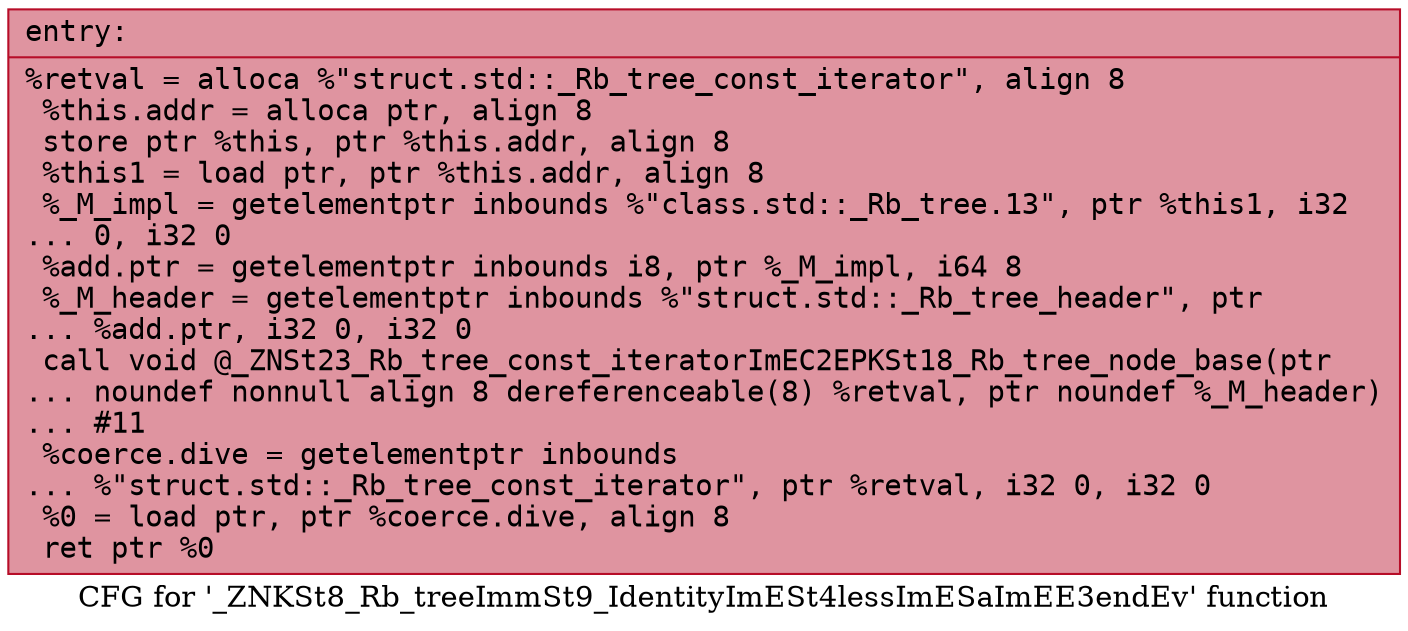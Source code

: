 digraph "CFG for '_ZNKSt8_Rb_treeImmSt9_IdentityImESt4lessImESaImEE3endEv' function" {
	label="CFG for '_ZNKSt8_Rb_treeImmSt9_IdentityImESt4lessImESaImEE3endEv' function";

	Node0x562da209b8d0 [shape=record,color="#b70d28ff", style=filled, fillcolor="#b70d2870" fontname="Courier",label="{entry:\l|  %retval = alloca %\"struct.std::_Rb_tree_const_iterator\", align 8\l  %this.addr = alloca ptr, align 8\l  store ptr %this, ptr %this.addr, align 8\l  %this1 = load ptr, ptr %this.addr, align 8\l  %_M_impl = getelementptr inbounds %\"class.std::_Rb_tree.13\", ptr %this1, i32\l... 0, i32 0\l  %add.ptr = getelementptr inbounds i8, ptr %_M_impl, i64 8\l  %_M_header = getelementptr inbounds %\"struct.std::_Rb_tree_header\", ptr\l... %add.ptr, i32 0, i32 0\l  call void @_ZNSt23_Rb_tree_const_iteratorImEC2EPKSt18_Rb_tree_node_base(ptr\l... noundef nonnull align 8 dereferenceable(8) %retval, ptr noundef %_M_header)\l... #11\l  %coerce.dive = getelementptr inbounds\l... %\"struct.std::_Rb_tree_const_iterator\", ptr %retval, i32 0, i32 0\l  %0 = load ptr, ptr %coerce.dive, align 8\l  ret ptr %0\l}"];
}
